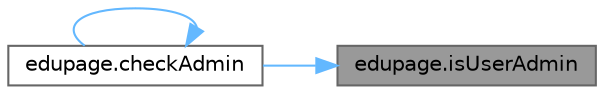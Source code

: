 digraph "edupage.isUserAdmin"
{
 // LATEX_PDF_SIZE
  bgcolor="transparent";
  edge [fontname=Helvetica,fontsize=10,labelfontname=Helvetica,labelfontsize=10];
  node [fontname=Helvetica,fontsize=10,shape=box,height=0.2,width=0.4];
  rankdir="RL";
  Node1 [label="edupage.isUserAdmin",height=0.2,width=0.4,color="gray40", fillcolor="grey60", style="filled", fontcolor="black",tooltip=" "];
  Node1 -> Node2 [dir="back",color="steelblue1",style="solid"];
  Node2 [label="edupage.checkAdmin",height=0.2,width=0.4,color="grey40", fillcolor="white", style="filled",URL="$d0/d52/namespaceedupage.html#a048ca9963d67feb89282ab12b5f70a49",tooltip=" "];
  Node2 -> Node2 [dir="back",color="steelblue1",style="solid"];
}
